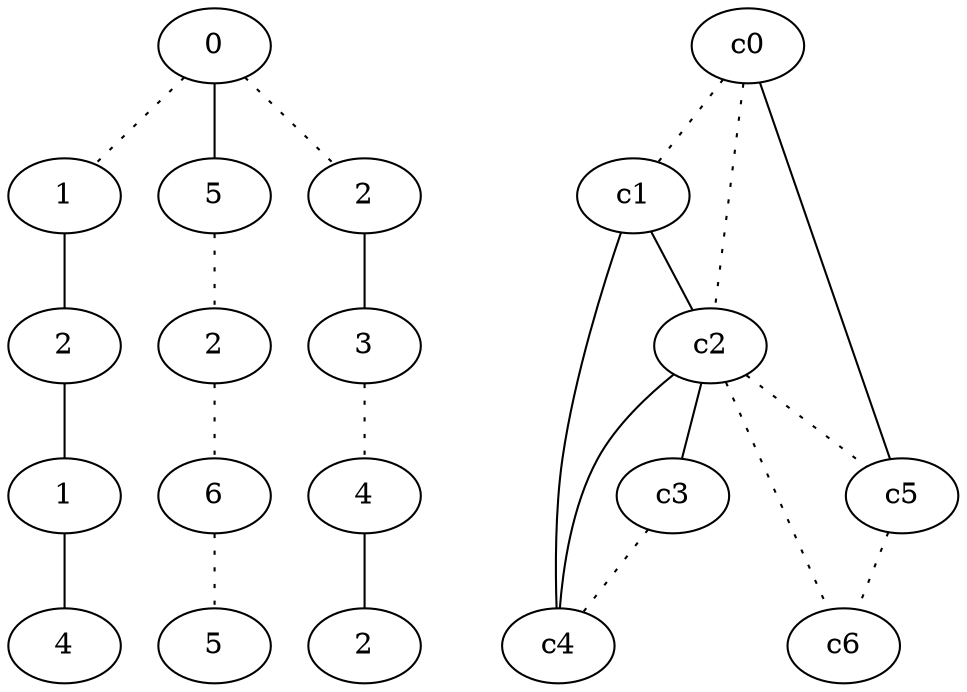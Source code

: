 graph {
a0[label=0];
a1[label=1];
a2[label=2];
a3[label=1];
a4[label=4];
a5[label=5];
a6[label=2];
a7[label=6];
a8[label=5];
a9[label=2];
a10[label=3];
a11[label=4];
a12[label=2];
a0 -- a1 [style=dotted];
a0 -- a5;
a0 -- a9 [style=dotted];
a1 -- a2;
a2 -- a3;
a3 -- a4;
a5 -- a6 [style=dotted];
a6 -- a7 [style=dotted];
a7 -- a8 [style=dotted];
a9 -- a10;
a10 -- a11 [style=dotted];
a11 -- a12;
c0 -- c1 [style=dotted];
c0 -- c2 [style=dotted];
c0 -- c5;
c1 -- c2;
c1 -- c4;
c2 -- c3;
c2 -- c4;
c2 -- c5 [style=dotted];
c2 -- c6 [style=dotted];
c3 -- c4 [style=dotted];
c5 -- c6 [style=dotted];
}
